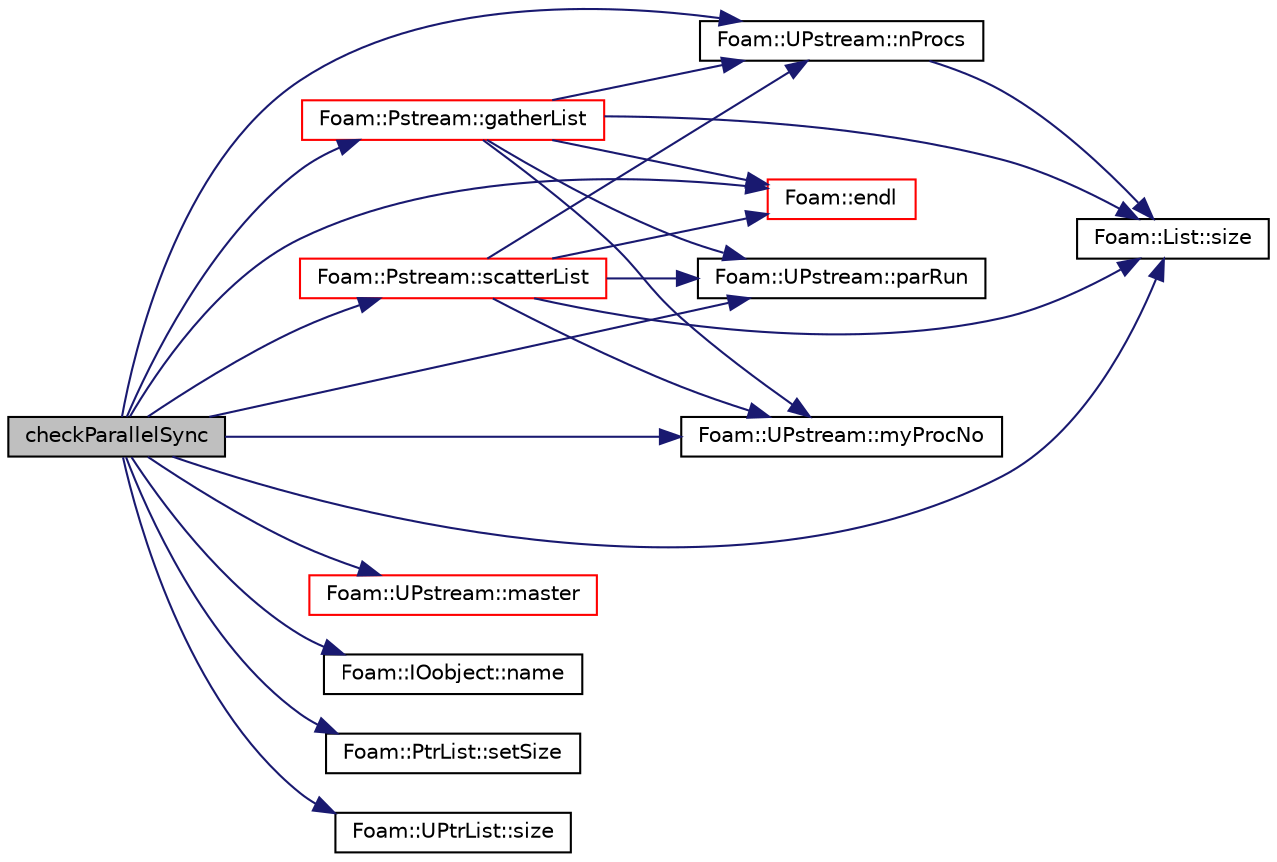 digraph "checkParallelSync"
{
  bgcolor="transparent";
  edge [fontname="Helvetica",fontsize="10",labelfontname="Helvetica",labelfontsize="10"];
  node [fontname="Helvetica",fontsize="10",shape=record];
  rankdir="LR";
  Node4989 [label="checkParallelSync",height=0.2,width=0.4,color="black", fillcolor="grey75", style="filled", fontcolor="black"];
  Node4989 -> Node4990 [color="midnightblue",fontsize="10",style="solid",fontname="Helvetica"];
  Node4990 [label="Foam::endl",height=0.2,width=0.4,color="red",URL="$a21851.html#a2db8fe02a0d3909e9351bb4275b23ce4",tooltip="Add newline and flush stream. "];
  Node4989 -> Node4992 [color="midnightblue",fontsize="10",style="solid",fontname="Helvetica"];
  Node4992 [label="Foam::Pstream::gatherList",height=0.2,width=0.4,color="red",URL="$a27357.html#afbdf64fb42cd760690d51a9a321792d9",tooltip="Gather data but keep individual values separate. "];
  Node4992 -> Node4993 [color="midnightblue",fontsize="10",style="solid",fontname="Helvetica"];
  Node4993 [label="Foam::UPstream::parRun",height=0.2,width=0.4,color="black",URL="$a27377.html#adbb27f04b5705440fb8b09f278059011",tooltip="Is this a parallel run? "];
  Node4992 -> Node4994 [color="midnightblue",fontsize="10",style="solid",fontname="Helvetica"];
  Node4994 [label="Foam::UPstream::nProcs",height=0.2,width=0.4,color="black",URL="$a27377.html#aada0e04d8127eda8ee95be0772754a4f",tooltip="Number of processes in parallel run. "];
  Node4994 -> Node4995 [color="midnightblue",fontsize="10",style="solid",fontname="Helvetica"];
  Node4995 [label="Foam::List::size",height=0.2,width=0.4,color="black",URL="$a26833.html#a8a5f6fa29bd4b500caf186f60245b384",tooltip="Override size to be inconsistent with allocated storage. "];
  Node4992 -> Node4995 [color="midnightblue",fontsize="10",style="solid",fontname="Helvetica"];
  Node4992 -> Node5038 [color="midnightblue",fontsize="10",style="solid",fontname="Helvetica"];
  Node5038 [label="Foam::UPstream::myProcNo",height=0.2,width=0.4,color="black",URL="$a27377.html#afc74d89573de32a3032c916f8cdd1733",tooltip="Number of this process (starting from masterNo() = 0) "];
  Node4992 -> Node4990 [color="midnightblue",fontsize="10",style="solid",fontname="Helvetica"];
  Node4989 -> Node5046 [color="midnightblue",fontsize="10",style="solid",fontname="Helvetica"];
  Node5046 [label="Foam::UPstream::master",height=0.2,width=0.4,color="red",URL="$a27377.html#a36af549940a0aae3733774649594489f",tooltip="Am I the master process. "];
  Node4989 -> Node5038 [color="midnightblue",fontsize="10",style="solid",fontname="Helvetica"];
  Node4989 -> Node5048 [color="midnightblue",fontsize="10",style="solid",fontname="Helvetica"];
  Node5048 [label="Foam::IOobject::name",height=0.2,width=0.4,color="black",URL="$a27249.html#acc80e00a8ac919288fb55bd14cc88bf6",tooltip="Return name. "];
  Node4989 -> Node4994 [color="midnightblue",fontsize="10",style="solid",fontname="Helvetica"];
  Node4989 -> Node4993 [color="midnightblue",fontsize="10",style="solid",fontname="Helvetica"];
  Node4989 -> Node5049 [color="midnightblue",fontsize="10",style="solid",fontname="Helvetica"];
  Node5049 [label="Foam::Pstream::scatterList",height=0.2,width=0.4,color="red",URL="$a27357.html#a23c38ee54f04c9d53a327db9edbdb7f0",tooltip="Scatter data. Reverse of gatherList. "];
  Node5049 -> Node4993 [color="midnightblue",fontsize="10",style="solid",fontname="Helvetica"];
  Node5049 -> Node4994 [color="midnightblue",fontsize="10",style="solid",fontname="Helvetica"];
  Node5049 -> Node4995 [color="midnightblue",fontsize="10",style="solid",fontname="Helvetica"];
  Node5049 -> Node5038 [color="midnightblue",fontsize="10",style="solid",fontname="Helvetica"];
  Node5049 -> Node4990 [color="midnightblue",fontsize="10",style="solid",fontname="Helvetica"];
  Node4989 -> Node5053 [color="midnightblue",fontsize="10",style="solid",fontname="Helvetica"];
  Node5053 [label="Foam::PtrList::setSize",height=0.2,width=0.4,color="black",URL="$a27029.html#aedb985ffeaf1bdbfeccc2a8730405703",tooltip="Reset size of PtrList. If extending the PtrList, new entries are. "];
  Node4989 -> Node4995 [color="midnightblue",fontsize="10",style="solid",fontname="Helvetica"];
  Node4989 -> Node5054 [color="midnightblue",fontsize="10",style="solid",fontname="Helvetica"];
  Node5054 [label="Foam::UPtrList::size",height=0.2,width=0.4,color="black",URL="$a27101.html#a47b3bf30da1eb3ab8076b5fbe00e0494",tooltip="Return the number of elements in the UPtrList. "];
}
